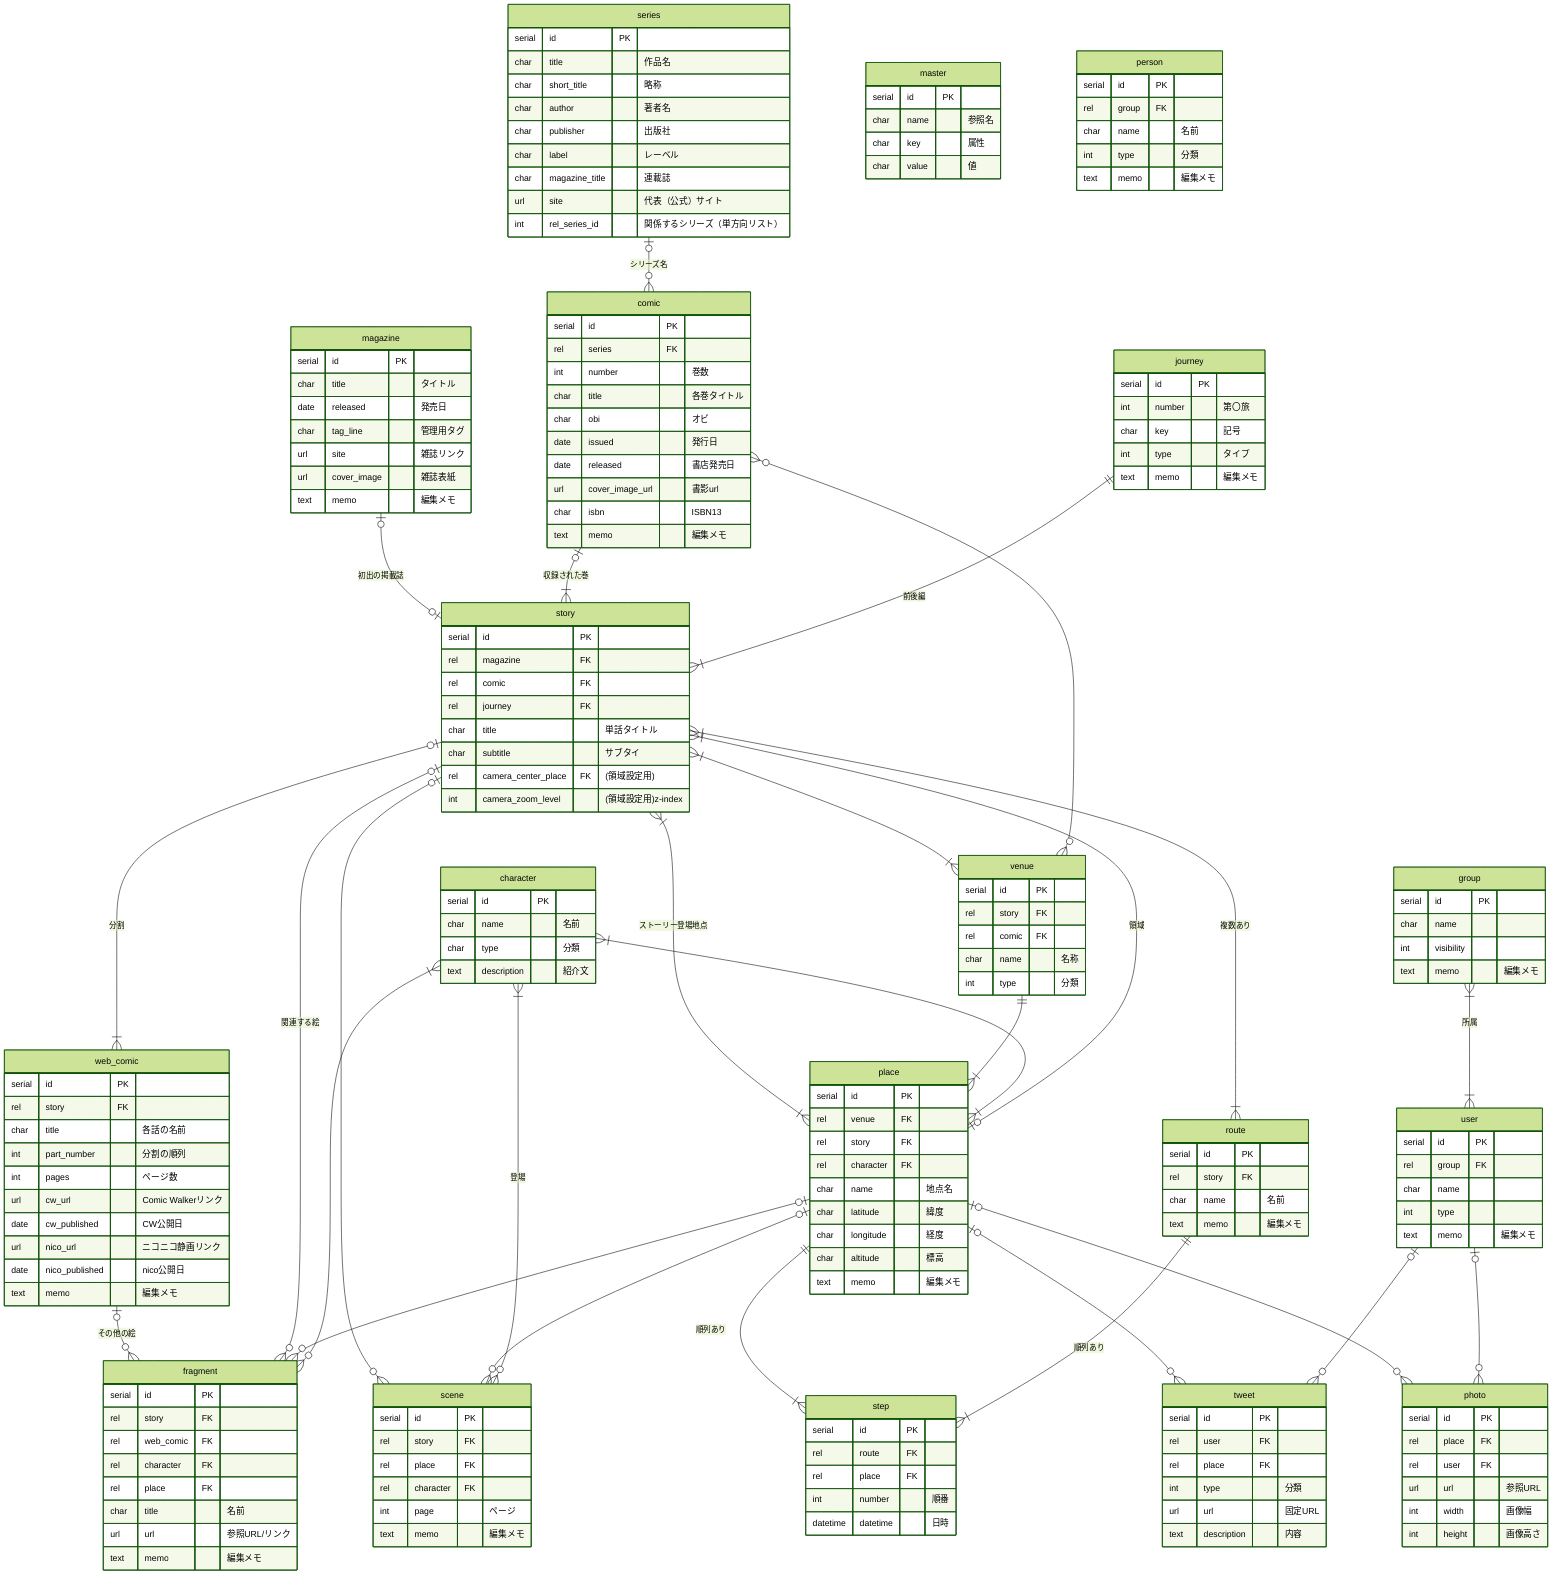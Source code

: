 %%{init:{'theme':'forest'}}%%

erDiagram
    series |o--o{ comic : "シリーズ名"
    %% magazine 雑誌に載らないストーリー、掲載がない号もある 雑誌連載はWeb連載時には分割されている
    magazine |o--o| story : "初出の掲載誌"
    %% story Web掲載された単話、「単行本に未収録」もあり
    story |o--|{ web_comic : "分割"
    %% web_comic ストーリー以外のWeb連載に登場した絵
    web_comic |o--o{ fragment : "その他の絵"
    comic |o--|{ story : "収録された巻"
    %% journey 第〇旅が前後編に分割されるケース 同じ場所が複数の旅に登場する場合あり
    journey ||--|{ story : "前後編"
    %% story その他雑多な絵に関連する単話
    story |o--o{ fragment : "関連する絵"
    story |o--o{ scene : ""
    story }|--|{ venue : ""
    story }|--|{ place : "ストーリー登場地点"
    %% camera_center_place ストーリー登場地点を含む領域(四角形)の中心座標
    place |o--|{ story : "領域"
    %% story 単話に登場する地点をルートとして表現する
    story }|--|{ route : "複数あり"
    place ||--|{ step : "順列あり"
    route ||--|{ step : "順列あり"
    venue ||--|{ place : ""
    comic }o--o{ venue : ""
    place |o--o{ fragment : ""
    place |o--o{ scene : ""
    place |o--o{ tweet : ""
    place |o--o{ photo : ""
    character }|--|{ place : ""
    character }|--o{ fragment : ""
    %% character 登場するキャラクター
    character }|--o{ scene : "登場"
    user |o--o{ tweet : ""
    user |o--o{ photo : ""
    %% group ユーザーは何れかのグループに所属する
    group }|--|{ user : "所属"

%% ざつ旅 鈴ヶ森ちか短編集(仮)

%% series 正シリーズと番外シリーズは、別々に登録する ※巻数が自然数の順列になる [リソース]
series {
    serial id PK
    %% 正確な作品の名称
    char title "作品名"
    %% 略称や通称で代表的なもの
    char short_title "略称"
    %% 著者複数名の場合は、代表者をカンマ区切りで列挙する
    char author "著者名"
    %% 出版社 例：KADOKAWA
    char publisher "出版社"
    %% コミック・シリーズのレーベル名称 例：電撃コミックスNEXT
    char label "レーベル"
    %% 雑誌連載の誌名か、Web連載のレーベル名称
    char magazine_title "連載誌"
    %% 公式サイトや他のWebサイトから代表するものを1件
    url site "代表（公式）サイト"
    %% モデルにはあえてリレーションを定義せず
    int rel_series_id "関係するシリーズ（単方向リスト）"
}

%% comic 単行本 1巻、2巻、…。単巻のみの場合はseries=NULL [リソース]
comic {
    serial id PK
    %% series comic
    rel series FK
    %% 第n巻
    int number "巻数"
    %% 例：ざつ旅-That's Journey- 1
    char title "各巻タイトル"
    %% 特徴的な帯の文言
    char obi "オビ"
    %% 巻末の奥付にある、初版発行日
    date issued "発行日"
    date released "書店発売日"
    %% 版元ドットコムの書誌情報DBより
    url cover_image_url "書影url"
    char isbn "ISBN13"
    text memo "編集メモ"
}

%% web_comic Web連載 第1旅(1)、番外旅、一枚モノ、… [リソース]
web_comic {
    serial id PK
    %% story web_comic
    rel story FK
    char title "各話の名前"
    int part_number "分割の順列"
    int pages "ページ数"
    url cw_url "Comic Walkerリンク"
    date cw_published "CW公開日"
    url nico_url "ニコニコ静画リンク"
    date nico_published "nico公開日"
    text memo "編集メモ"
}

%% magazine 雑誌連載 マオウ [イベント]
magazine {
    serial id PK
    %% 雑誌のタイトル 例：電撃マオウ 2020年1月号
    char title "タイトル"
    %% 書店等での発売日 ※タイトルの月の2か月前27日前後
    date released "発売日"
    %% 表紙や付録になった号、などを表すタグ
    char tag_line "管理用タグ"
    %% https://dengekimaoh.jp/magazine/magazine-12240.html
    url site "雑誌リンク"
    %% https://dengekimaoh.jp/archives/008/202208/941abdc5a8102a20bb186ae99e37f234c96e5209270d10b52c0293a2419db042.jpg
    url cover_image "雑誌表紙"
    text memo "編集メモ"
}

%% types 分類型の項目の選択肢マスター [リソース]
master {
    serial id PK
    char name "参照名"
    char key "属性"
    char value "値"
}

%% fragment その他媒体 表紙カラー、店舗特典、ポスター、別冊、雑誌付録。コミック収録と未収録がある [リソース]
fragment {
    serial id PK
    %% story fragment
    rel story FK
    %% web_comic fragment
    rel web_comic FK
    %% character fragment
    rel character FK
    %% place fragment
    rel place FK
    char title "名前"
    url url "参照URL/リンク"
    text memo "編集メモ"
}

%% journey 第〇旅、番外旅 [イベント]
journey {
    serial id PK
    int number "第〇旅"
    char key "記号"
    %% 1:本編 2:番外旅 9:その他 ToDo
    int type "タイプ"
    text memo "編集メモ"
}

%% story 単行本の単話 第〇旅前編、第〇旅後編。コミック未収録もある [イベント]
story {
    serial id PK
    %% magazine story
    rel magazine FK
    %% comic story
    rel comic FK
    %% journey story
    rel journey FK
    char title "単話タイトル"
    char subtitle "サブタイ"
    %% place story このストーリーに登場する主な地点をすべて包含するような範囲（四角形）の中心
    rel camera_center_place FK "(領域設定用)"
    int camera_zoom_level "(領域設定用)z-index"
}

%% route 経路 placeを組み合わせて経路とする [リソース]
route {
    serial id PK
    %% story route
    rel story FK
    char name "名前"
    text memo "編集メモ"
}

%% venue 目的地 会津、松島、那須、… [リソース]
venue {
    serial id PK
    %% story venue
    rel story FK
    %% comic venue
    rel comic FK
    char name "名称"
    %% 1:都道府県 2:市区町村 3:番地等の細かい行政界 5:著名観光地 6:ランドマーク、顕著な建造物、施設 7:道、航路、等
    int type "分類"
}

%% place 場所 東京駅の顔出しパネル、登場店舗、宿泊場所、観光名所、施設、交通拠点 [リソース]
place {
    serial id PK
    %% venue place
    rel venue FK
    %% story place
    rel story FK
    %% character place
    rel character FK
    char name "地点名"
    char latitude "緯度"
    char longitude "経度"
    char altitude "標高"
    text memo "編集メモ"
}

%% step 訪問 routeに含まれる地点を訪れた日時 [イベント]
step {
    serial id PK
    %% route step
    rel route FK
    %% place step
    rel place FK
    int number "順番"
    datetime datetime "日時"
}

%% scene シーン 名シーン、ざつ旅ARのマーカー [イベント]
scene {
    serial id PK
    %% story scene
    rel story FK
    %% place scene
    rel place FK
    %% character scene
    rel character FK
    %% コミック掲載ページ
    int page "ページ"
    text memo "編集メモ"
}

%% character キャラクター 主要5人、編集部、他 [リソース]
character {
    serial id PK
    char name "名前"
    char type "分類"
    text description "紹介文"
}

%% photo flickr (google place photo api有料) [リソース]
photo {
    serial id PK
    %% place photo
    rel place FK
    %% user photo
    rel user FK
    url url "参照URL"
    int width "画像幅"
    int height "画像高さ"
}

%% tweet Twitter 石坂さん、鈴ヶ森さん、読者等、無関係 [リソース]
tweet {
    serial id PK
    %% user tweet
    rel user FK
    %% place tweet
    rel place FK
    int type "分類"
    url url "固定URL"
    text description "内容"
}

%% person コンテンツの作者 ツイート/写真を撮影した人 [リソース]
person {
    serial id PK
    %% group user
    rel group FK
    char name "名前"
    int type "分類"
    text memo "編集メモ"
}

%% user ユーザー 利用者 [リソース]
user {
    serial id PK
    %% group user
    rel group FK
    char name
    int type
    text memo "編集メモ"
}

%% group グループ [リソース]
group {
    serial id PK
    char name
    int visibility
    text memo "編集メモ"
}

%% role [リソース]
%% permission 権限 [イベント]